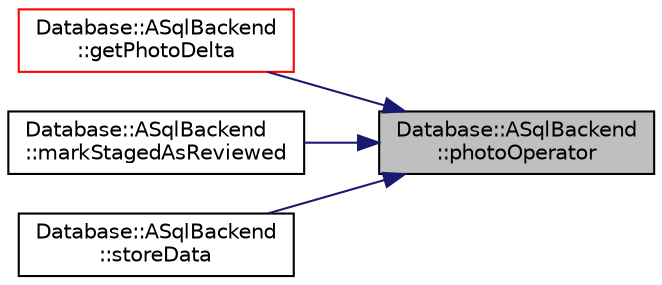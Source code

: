 digraph "Database::ASqlBackend::photoOperator"
{
 // LATEX_PDF_SIZE
  edge [fontname="Helvetica",fontsize="10",labelfontname="Helvetica",labelfontsize="10"];
  node [fontname="Helvetica",fontsize="10",shape=record];
  rankdir="RL";
  Node1 [label="Database::ASqlBackend\l::photoOperator",height=0.2,width=0.4,color="black", fillcolor="grey75", style="filled", fontcolor="black",tooltip="get photo operator"];
  Node1 -> Node2 [dir="back",color="midnightblue",fontsize="10",style="solid",fontname="Helvetica"];
  Node2 [label="Database::ASqlBackend\l::getPhotoDelta",height=0.2,width=0.4,color="red", fillcolor="white", style="filled",URL="$class_database_1_1_a_sql_backend.html#a8e8f34e5b5f23ed598c300c572765ff7",tooltip=" "];
  Node1 -> Node9 [dir="back",color="midnightblue",fontsize="10",style="solid",fontname="Helvetica"];
  Node9 [label="Database::ASqlBackend\l::markStagedAsReviewed",height=0.2,width=0.4,color="black", fillcolor="white", style="filled",URL="$class_database_1_1_a_sql_backend.html#a8e3356b06cf60068593e13c0997b85e6",tooltip="mark all staged photos as reviewed."];
  Node1 -> Node10 [dir="back",color="midnightblue",fontsize="10",style="solid",fontname="Helvetica"];
  Node10 [label="Database::ASqlBackend\l::storeData",height=0.2,width=0.4,color="black", fillcolor="white", style="filled",URL="$class_database_1_1_a_sql_backend.html#a5745b24e19dd2318475fbe820249a518",tooltip=" "];
}
